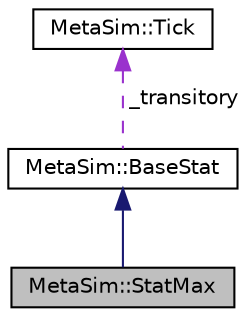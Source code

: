 digraph "MetaSim::StatMax"
{
  edge [fontname="Helvetica",fontsize="10",labelfontname="Helvetica",labelfontsize="10"];
  node [fontname="Helvetica",fontsize="10",shape=record];
  Node1 [label="MetaSim::StatMax",height=0.2,width=0.4,color="black", fillcolor="grey75", style="filled", fontcolor="black"];
  Node2 -> Node1 [dir="back",color="midnightblue",fontsize="10",style="solid"];
  Node2 [label="MetaSim::BaseStat",height=0.2,width=0.4,color="black", fillcolor="white", style="filled",URL="$de/dfc/classMetaSim_1_1BaseStat.html",tooltip="The basic statistical class. "];
  Node3 -> Node2 [dir="back",color="darkorchid3",fontsize="10",style="dashed",label=" _transitory" ];
  Node3 [label="MetaSim::Tick",height=0.2,width=0.4,color="black", fillcolor="white", style="filled",URL="$d2/d7e/classMetaSim_1_1Tick.html"];
}

